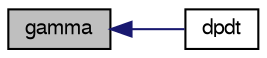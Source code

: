 digraph "gamma"
{
  bgcolor="transparent";
  edge [fontname="FreeSans",fontsize="10",labelfontname="FreeSans",labelfontsize="10"];
  node [fontname="FreeSans",fontsize="10",shape=record];
  rankdir="LR";
  Node1552 [label="gamma",height=0.2,width=0.4,color="black", fillcolor="grey75", style="filled", fontcolor="black"];
  Node1552 -> Node1553 [dir="back",color="midnightblue",fontsize="10",style="solid",fontname="FreeSans"];
  Node1553 [label="dpdt",height=0.2,width=0.4,color="black",URL="$a29734.html#a0e4e637e8932a391cf4a45df07c3a170",tooltip="Should the dpdt term be included in the enthalpy equation. "];
}
